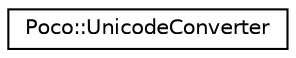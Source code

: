 digraph "Graphical Class Hierarchy"
{
 // LATEX_PDF_SIZE
  edge [fontname="Helvetica",fontsize="10",labelfontname="Helvetica",labelfontsize="10"];
  node [fontname="Helvetica",fontsize="10",shape=record];
  rankdir="LR";
  Node0 [label="Poco::UnicodeConverter",height=0.2,width=0.4,color="black", fillcolor="white", style="filled",URL="$classPoco_1_1UnicodeConverter.html",tooltip=" "];
}
